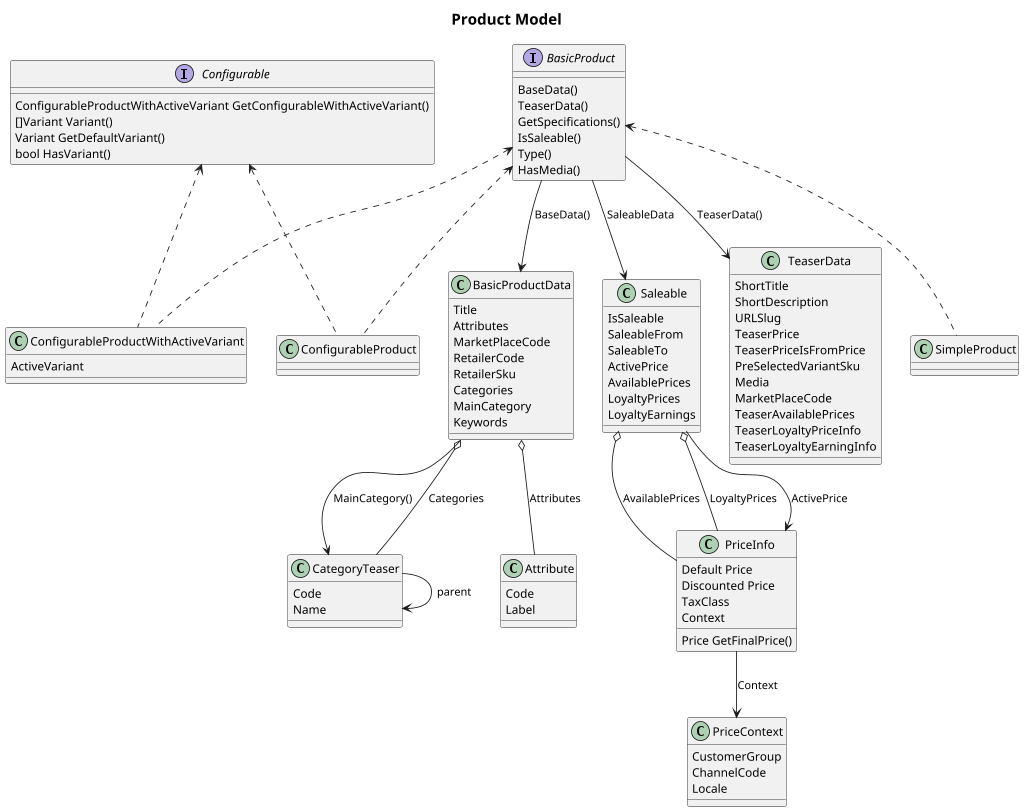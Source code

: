@startuml
scale max 1024 width

title
    = Product Model
end title

interface BasicProduct {
    BaseData()
    TeaserData()
    GetSpecifications()
    IsSaleable()
    Type()
    HasMedia()
}
interface Configurable {
    ConfigurableProductWithActiveVariant GetConfigurableWithActiveVariant()
    []Variant Variant()
    Variant GetDefaultVariant()
    bool HasVariant()
}
class ConfigurableProductWithActiveVariant {
    ActiveVariant
}
class ConfigurableProduct
class SimpleProduct
class BasicProductData {
    Title
    Attributes
    MarketPlaceCode
    RetailerCode
    RetailerSku
    Categories
    MainCategory
    Keywords
}
class Saleable {
    IsSaleable
    SaleableFrom
    SaleableTo
    ActivePrice
    AvailablePrices
    LoyaltyPrices
    LoyaltyEarnings
}
class PriceInfo {
    Default Price
    Discounted Price
    TaxClass
    Context
    Price GetFinalPrice()
}
class PriceContext {
    CustomerGroup
    ChannelCode
    Locale
}
class CategoryTeaser {
    Code
    Name
}
class Attribute {
    Code
    Label
}
class TeaserData {
    ShortTitle
    ShortDescription
    URLSlug
    TeaserPrice
    TeaserPriceIsFromPrice
    PreSelectedVariantSku
    Media
    MarketPlaceCode
    TeaserAvailablePrices
    TeaserLoyaltyPriceInfo
    TeaserLoyaltyEarningInfo
}

BasicProduct --> BasicProductData : BaseData()
BasicProduct --> TeaserData : TeaserData()
BasicProduct -down-> Saleable : SaleableData
BasicProductData --> CategoryTeaser : MainCategory()
BasicProductData o-- Attribute : Attributes
CategoryTeaser --o BasicProductData : Categories
CategoryTeaser --> CategoryTeaser : parent
ConfigurableProduct .up> BasicProduct
ConfigurableProduct .up.> Configurable
ConfigurableProductWithActiveVariant .up.> Configurable
ConfigurableProductWithActiveVariant .up.> BasicProduct
SimpleProduct .up.> BasicProduct
PriceInfo --> PriceContext : Context
Saleable o-- PriceInfo : AvailablePrices
Saleable o-- PriceInfo : LoyaltyPrices
Saleable --> PriceInfo : ActivePrice

@enduml